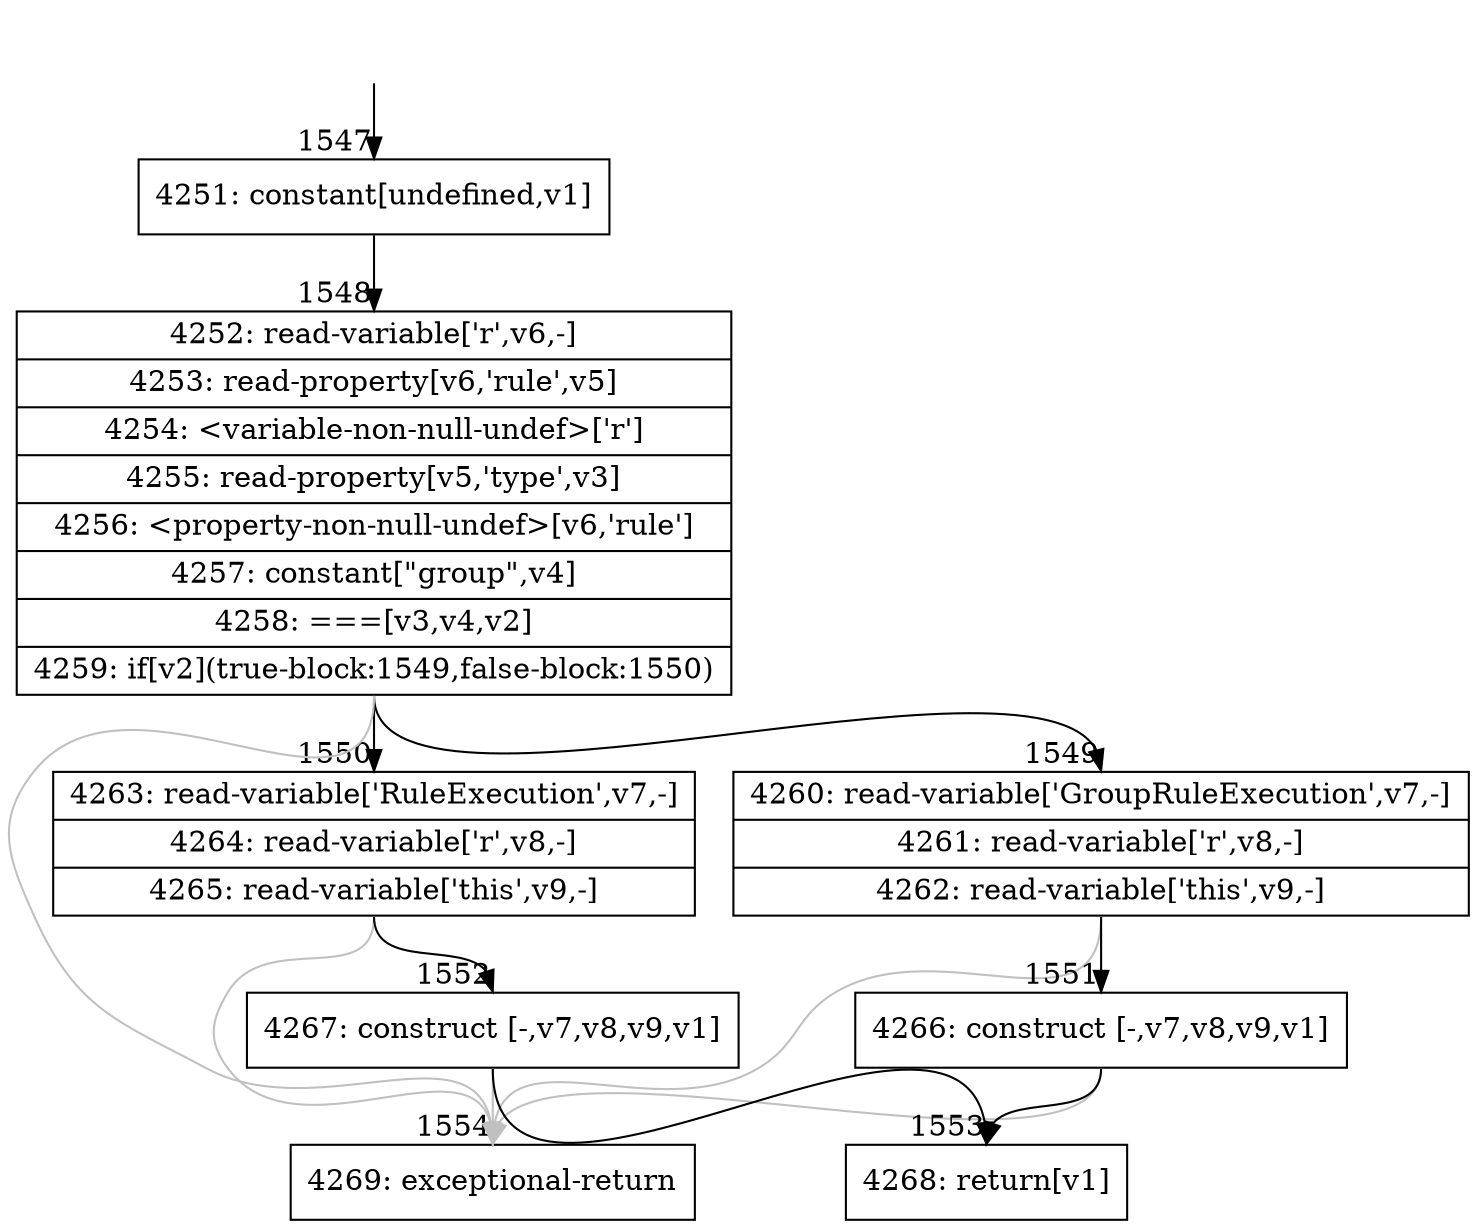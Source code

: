 digraph {
rankdir="TD"
BB_entry146[shape=none,label=""];
BB_entry146 -> BB1547 [tailport=s, headport=n, headlabel="    1547"]
BB1547 [shape=record label="{4251: constant[undefined,v1]}" ] 
BB1547 -> BB1548 [tailport=s, headport=n, headlabel="      1548"]
BB1548 [shape=record label="{4252: read-variable['r',v6,-]|4253: read-property[v6,'rule',v5]|4254: \<variable-non-null-undef\>['r']|4255: read-property[v5,'type',v3]|4256: \<property-non-null-undef\>[v6,'rule']|4257: constant[\"group\",v4]|4258: ===[v3,v4,v2]|4259: if[v2](true-block:1549,false-block:1550)}" ] 
BB1548 -> BB1549 [tailport=s, headport=n, headlabel="      1549"]
BB1548 -> BB1550 [tailport=s, headport=n, headlabel="      1550"]
BB1548 -> BB1554 [tailport=s, headport=n, color=gray, headlabel="      1554"]
BB1549 [shape=record label="{4260: read-variable['GroupRuleExecution',v7,-]|4261: read-variable['r',v8,-]|4262: read-variable['this',v9,-]}" ] 
BB1549 -> BB1551 [tailport=s, headport=n, headlabel="      1551"]
BB1549 -> BB1554 [tailport=s, headport=n, color=gray]
BB1550 [shape=record label="{4263: read-variable['RuleExecution',v7,-]|4264: read-variable['r',v8,-]|4265: read-variable['this',v9,-]}" ] 
BB1550 -> BB1552 [tailport=s, headport=n, headlabel="      1552"]
BB1550 -> BB1554 [tailport=s, headport=n, color=gray]
BB1551 [shape=record label="{4266: construct [-,v7,v8,v9,v1]}" ] 
BB1551 -> BB1553 [tailport=s, headport=n, headlabel="      1553"]
BB1551 -> BB1554 [tailport=s, headport=n, color=gray]
BB1552 [shape=record label="{4267: construct [-,v7,v8,v9,v1]}" ] 
BB1552 -> BB1553 [tailport=s, headport=n]
BB1552 -> BB1554 [tailport=s, headport=n, color=gray]
BB1553 [shape=record label="{4268: return[v1]}" ] 
BB1554 [shape=record label="{4269: exceptional-return}" ] 
//#$~ 1434
}
